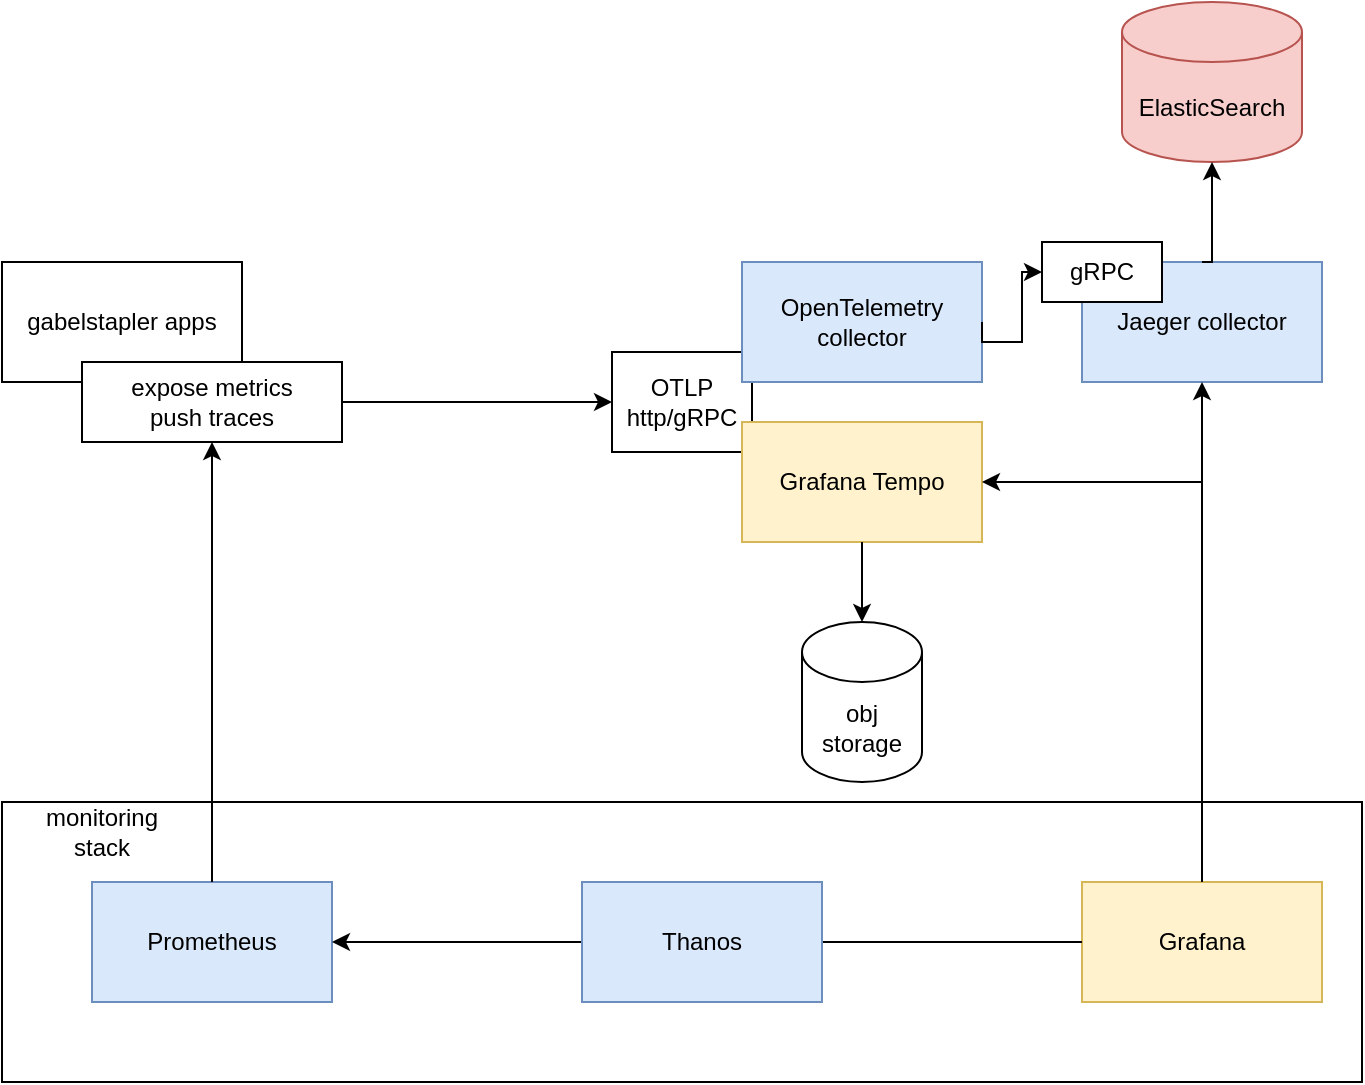<mxfile version="22.0.5" type="device">
  <diagram name="Page-1" id="G3PPvNc7hbgq_1ev3M4w">
    <mxGraphModel dx="1434" dy="759" grid="1" gridSize="10" guides="1" tooltips="1" connect="1" arrows="1" fold="1" page="1" pageScale="1" pageWidth="850" pageHeight="1100" math="0" shadow="0">
      <root>
        <mxCell id="0" />
        <mxCell id="1" parent="0" />
        <mxCell id="I6OJghDuxuJA_MvmXLq8-25" value="" style="rounded=0;whiteSpace=wrap;html=1;" vertex="1" parent="1">
          <mxGeometry x="130" y="530" width="680" height="140" as="geometry" />
        </mxCell>
        <mxCell id="I6OJghDuxuJA_MvmXLq8-1" value="gabelstapler apps" style="rounded=0;whiteSpace=wrap;html=1;" vertex="1" parent="1">
          <mxGeometry x="130" y="260" width="120" height="60" as="geometry" />
        </mxCell>
        <mxCell id="I6OJghDuxuJA_MvmXLq8-2" value="&lt;div&gt;OTLP&lt;/div&gt;&lt;div&gt;http/gRPC&lt;br&gt;&lt;/div&gt;" style="rounded=0;whiteSpace=wrap;html=1;" vertex="1" parent="1">
          <mxGeometry x="435" y="305" width="70" height="50" as="geometry" />
        </mxCell>
        <mxCell id="I6OJghDuxuJA_MvmXLq8-4" value="Grafana Tempo" style="rounded=0;whiteSpace=wrap;html=1;fillColor=#fff2cc;strokeColor=#d6b656;" vertex="1" parent="1">
          <mxGeometry x="500" y="340" width="120" height="60" as="geometry" />
        </mxCell>
        <mxCell id="I6OJghDuxuJA_MvmXLq8-5" value="&lt;div&gt;expose metrics&lt;/div&gt;&lt;div&gt;push traces&lt;br&gt;&lt;/div&gt;" style="rounded=0;whiteSpace=wrap;html=1;" vertex="1" parent="1">
          <mxGeometry x="170" y="310" width="130" height="40" as="geometry" />
        </mxCell>
        <mxCell id="I6OJghDuxuJA_MvmXLq8-8" value="" style="edgeStyle=orthogonalEdgeStyle;rounded=0;orthogonalLoop=1;jettySize=auto;html=1;entryX=0;entryY=0.5;entryDx=0;entryDy=0;exitX=1;exitY=0.5;exitDx=0;exitDy=0;" edge="1" parent="1" source="I6OJghDuxuJA_MvmXLq8-5" target="I6OJghDuxuJA_MvmXLq8-2">
          <mxGeometry relative="1" as="geometry">
            <mxPoint x="250" y="300" as="sourcePoint" />
            <mxPoint x="330" y="300" as="targetPoint" />
            <Array as="points">
              <mxPoint x="310" y="330" />
              <mxPoint x="310" y="330" />
            </Array>
          </mxGeometry>
        </mxCell>
        <mxCell id="I6OJghDuxuJA_MvmXLq8-9" value="OpenTelemetry collector" style="rounded=0;whiteSpace=wrap;html=1;fillColor=#dae8fc;strokeColor=#6c8ebf;" vertex="1" parent="1">
          <mxGeometry x="500" y="260" width="120" height="60" as="geometry" />
        </mxCell>
        <mxCell id="I6OJghDuxuJA_MvmXLq8-10" value="Prometheus" style="rounded=0;whiteSpace=wrap;html=1;fillColor=#dae8fc;strokeColor=#6c8ebf;" vertex="1" parent="1">
          <mxGeometry x="175" y="570" width="120" height="60" as="geometry" />
        </mxCell>
        <mxCell id="I6OJghDuxuJA_MvmXLq8-11" value="" style="edgeStyle=orthogonalEdgeStyle;rounded=0;orthogonalLoop=1;jettySize=auto;html=1;exitX=0.5;exitY=0;exitDx=0;exitDy=0;" edge="1" parent="1" source="I6OJghDuxuJA_MvmXLq8-10" target="I6OJghDuxuJA_MvmXLq8-5">
          <mxGeometry relative="1" as="geometry">
            <mxPoint x="310" y="340" as="sourcePoint" />
            <mxPoint x="390" y="340" as="targetPoint" />
          </mxGeometry>
        </mxCell>
        <mxCell id="I6OJghDuxuJA_MvmXLq8-12" value="Jaeger collector" style="rounded=0;whiteSpace=wrap;html=1;fillColor=#dae8fc;strokeColor=#6c8ebf;" vertex="1" parent="1">
          <mxGeometry x="670" y="260" width="120" height="60" as="geometry" />
        </mxCell>
        <mxCell id="I6OJghDuxuJA_MvmXLq8-13" value="Grafana" style="rounded=0;whiteSpace=wrap;html=1;fillColor=#fff2cc;strokeColor=#d6b656;" vertex="1" parent="1">
          <mxGeometry x="670" y="570" width="120" height="60" as="geometry" />
        </mxCell>
        <mxCell id="I6OJghDuxuJA_MvmXLq8-14" value="&lt;div&gt;gRPC&lt;br&gt;&lt;/div&gt;" style="rounded=0;whiteSpace=wrap;html=1;" vertex="1" parent="1">
          <mxGeometry x="650" y="250" width="60" height="30" as="geometry" />
        </mxCell>
        <mxCell id="I6OJghDuxuJA_MvmXLq8-15" value="" style="edgeStyle=orthogonalEdgeStyle;rounded=0;orthogonalLoop=1;jettySize=auto;html=1;entryX=0;entryY=0.5;entryDx=0;entryDy=0;exitX=1;exitY=0.5;exitDx=0;exitDy=0;" edge="1" parent="1" source="I6OJghDuxuJA_MvmXLq8-9" target="I6OJghDuxuJA_MvmXLq8-14">
          <mxGeometry relative="1" as="geometry">
            <mxPoint x="250" y="300" as="sourcePoint" />
            <mxPoint x="410" y="340" as="targetPoint" />
            <Array as="points">
              <mxPoint x="620" y="300" />
              <mxPoint x="640" y="300" />
            </Array>
          </mxGeometry>
        </mxCell>
        <mxCell id="I6OJghDuxuJA_MvmXLq8-16" value="" style="edgeStyle=orthogonalEdgeStyle;rounded=0;orthogonalLoop=1;jettySize=auto;html=1;entryX=0.5;entryY=1;entryDx=0;entryDy=0;exitX=0.5;exitY=0;exitDx=0;exitDy=0;" edge="1" parent="1" source="I6OJghDuxuJA_MvmXLq8-13" target="I6OJghDuxuJA_MvmXLq8-12">
          <mxGeometry relative="1" as="geometry">
            <mxPoint x="660" y="420" as="sourcePoint" />
            <mxPoint x="410" y="340" as="targetPoint" />
            <Array as="points">
              <mxPoint x="730" y="410" />
              <mxPoint x="730" y="410" />
            </Array>
          </mxGeometry>
        </mxCell>
        <mxCell id="I6OJghDuxuJA_MvmXLq8-17" value="" style="edgeStyle=orthogonalEdgeStyle;rounded=0;orthogonalLoop=1;jettySize=auto;html=1;entryX=1;entryY=0.5;entryDx=0;entryDy=0;exitX=0.5;exitY=0;exitDx=0;exitDy=0;" edge="1" parent="1" source="I6OJghDuxuJA_MvmXLq8-13" target="I6OJghDuxuJA_MvmXLq8-4">
          <mxGeometry relative="1" as="geometry">
            <mxPoint x="740" y="500" as="sourcePoint" />
            <mxPoint x="740" y="330" as="targetPoint" />
            <Array as="points">
              <mxPoint x="730" y="370" />
            </Array>
          </mxGeometry>
        </mxCell>
        <mxCell id="I6OJghDuxuJA_MvmXLq8-19" value="obj storage" style="shape=cylinder3;whiteSpace=wrap;html=1;boundedLbl=1;backgroundOutline=1;size=15;" vertex="1" parent="1">
          <mxGeometry x="530" y="440" width="60" height="80" as="geometry" />
        </mxCell>
        <mxCell id="I6OJghDuxuJA_MvmXLq8-20" value="ElasticSearch" style="shape=cylinder3;whiteSpace=wrap;html=1;boundedLbl=1;backgroundOutline=1;size=15;fillColor=#f8cecc;strokeColor=#b85450;" vertex="1" parent="1">
          <mxGeometry x="690" y="130" width="90" height="80" as="geometry" />
        </mxCell>
        <mxCell id="I6OJghDuxuJA_MvmXLq8-21" value="" style="edgeStyle=orthogonalEdgeStyle;rounded=0;orthogonalLoop=1;jettySize=auto;html=1;entryX=0.5;entryY=1;entryDx=0;entryDy=0;exitX=0.5;exitY=0;exitDx=0;exitDy=0;entryPerimeter=0;" edge="1" parent="1" source="I6OJghDuxuJA_MvmXLq8-12" target="I6OJghDuxuJA_MvmXLq8-20">
          <mxGeometry relative="1" as="geometry">
            <mxPoint x="740" y="500" as="sourcePoint" />
            <mxPoint x="740" y="330" as="targetPoint" />
            <Array as="points">
              <mxPoint x="735" y="260" />
            </Array>
          </mxGeometry>
        </mxCell>
        <mxCell id="I6OJghDuxuJA_MvmXLq8-22" value="" style="edgeStyle=orthogonalEdgeStyle;rounded=0;orthogonalLoop=1;jettySize=auto;html=1;entryX=0.5;entryY=0;entryDx=0;entryDy=0;entryPerimeter=0;" edge="1" parent="1" target="I6OJghDuxuJA_MvmXLq8-19">
          <mxGeometry relative="1" as="geometry">
            <mxPoint x="560" y="400" as="sourcePoint" />
            <mxPoint x="630" y="380" as="targetPoint" />
            <Array as="points">
              <mxPoint x="560" y="400" />
            </Array>
          </mxGeometry>
        </mxCell>
        <mxCell id="I6OJghDuxuJA_MvmXLq8-24" value="" style="edgeStyle=orthogonalEdgeStyle;rounded=0;orthogonalLoop=1;jettySize=auto;html=1;entryX=1;entryY=0.5;entryDx=0;entryDy=0;exitX=0;exitY=0.5;exitDx=0;exitDy=0;" edge="1" parent="1" source="I6OJghDuxuJA_MvmXLq8-13" target="I6OJghDuxuJA_MvmXLq8-10">
          <mxGeometry relative="1" as="geometry">
            <mxPoint x="740" y="570" as="sourcePoint" />
            <mxPoint x="740" y="370" as="targetPoint" />
            <Array as="points">
              <mxPoint x="670" y="600" />
            </Array>
          </mxGeometry>
        </mxCell>
        <mxCell id="I6OJghDuxuJA_MvmXLq8-26" value="&lt;div&gt;monitoring&lt;/div&gt;&lt;div&gt;stack&lt;br&gt;&lt;/div&gt;" style="text;html=1;strokeColor=none;fillColor=none;align=center;verticalAlign=middle;whiteSpace=wrap;rounded=0;" vertex="1" parent="1">
          <mxGeometry x="130" y="530" width="100" height="30" as="geometry" />
        </mxCell>
        <mxCell id="I6OJghDuxuJA_MvmXLq8-27" value="Thanos" style="rounded=0;whiteSpace=wrap;html=1;fillColor=#dae8fc;strokeColor=#6c8ebf;" vertex="1" parent="1">
          <mxGeometry x="420" y="570" width="120" height="60" as="geometry" />
        </mxCell>
      </root>
    </mxGraphModel>
  </diagram>
</mxfile>
